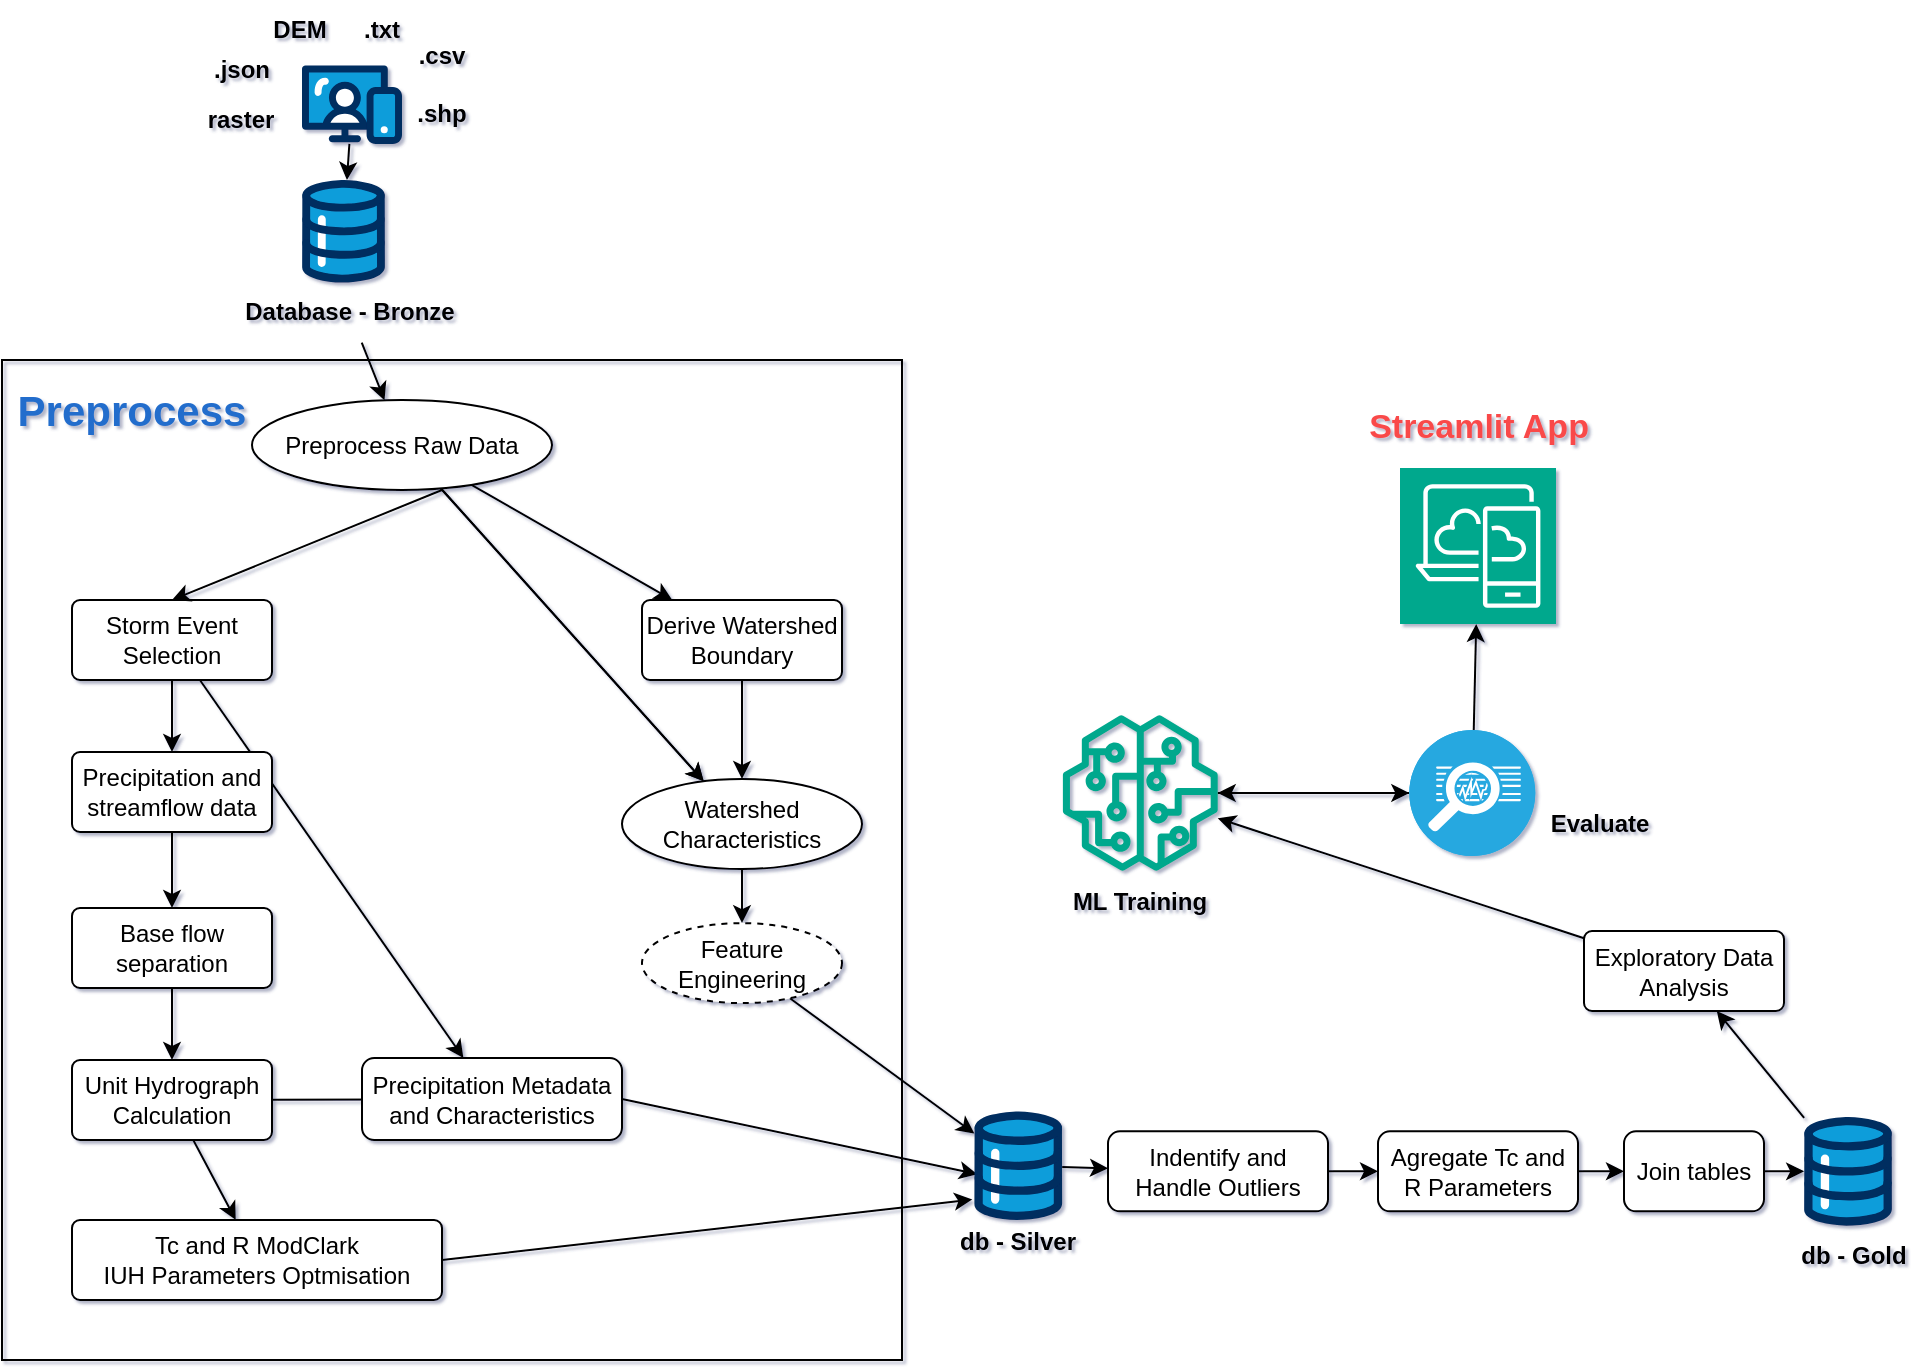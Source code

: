 <mxfile>
    <diagram id="ES8MSo4Vt6nz7GkOMkTw" name="Page-1">
        <mxGraphModel dx="1386" dy="802" grid="0" gridSize="10" guides="1" tooltips="1" connect="1" arrows="1" fold="1" page="1" pageScale="1" pageWidth="965" pageHeight="709" background="#ffffff" math="0" shadow="1">
            <root>
                <mxCell id="0"/>
                <mxCell id="1" parent="0"/>
                <mxCell id="117" value="" style="rounded=0;whiteSpace=wrap;html=1;fillColor=none;fontColor=light-dark(#246dcd, #ededed);" parent="1" vertex="1">
                    <mxGeometry y="180" width="450" height="500" as="geometry"/>
                </mxCell>
                <mxCell id="7" value="DEM" style="text;html=1;align=center;verticalAlign=middle;whiteSpace=wrap;rounded=0;fontStyle=1" parent="1" vertex="1">
                    <mxGeometry x="118.7" width="60" height="30" as="geometry"/>
                </mxCell>
                <mxCell id="9" value=".txt" style="text;html=1;align=center;verticalAlign=middle;whiteSpace=wrap;rounded=0;fontStyle=1" parent="1" vertex="1">
                    <mxGeometry x="160" width="60" height="30" as="geometry"/>
                </mxCell>
                <mxCell id="12" value=".csv" style="text;html=1;align=center;verticalAlign=middle;whiteSpace=wrap;rounded=0;fontStyle=1" parent="1" vertex="1">
                    <mxGeometry x="190" y="10" width="60" height="35" as="geometry"/>
                </mxCell>
                <mxCell id="19" value=".json" style="text;html=1;align=center;verticalAlign=middle;whiteSpace=wrap;rounded=0;fontStyle=1" parent="1" vertex="1">
                    <mxGeometry x="90" y="20" width="60" height="30" as="geometry"/>
                </mxCell>
                <mxCell id="21" value=".shp" style="text;html=1;align=center;verticalAlign=middle;whiteSpace=wrap;rounded=0;fontStyle=1" parent="1" vertex="1">
                    <mxGeometry x="190" y="42.1" width="60" height="30" as="geometry"/>
                </mxCell>
                <mxCell id="205" value="" style="edgeStyle=none;html=1;" parent="1" source="91" target="198" edge="1">
                    <mxGeometry relative="1" as="geometry"/>
                </mxCell>
                <mxCell id="91" value="" style="sketch=0;outlineConnect=0;fontColor=#232F3E;gradientColor=none;fillColor=#01A88D;strokeColor=none;dashed=0;verticalLabelPosition=bottom;verticalAlign=top;align=center;html=1;fontSize=12;fontStyle=0;aspect=fixed;pointerEvents=1;shape=mxgraph.aws4.sagemaker_model;" parent="1" vertex="1">
                    <mxGeometry x="530.15" y="357.5" width="78" height="78" as="geometry"/>
                </mxCell>
                <mxCell id="279" value="" style="edgeStyle=none;html=1;" parent="1" source="109" target="91" edge="1">
                    <mxGeometry relative="1" as="geometry"/>
                </mxCell>
                <mxCell id="109" value="Exploratory Data Analysis" style="rounded=1;arcSize=10;whiteSpace=wrap;html=1;align=center;" parent="1" vertex="1">
                    <mxGeometry x="791" y="465.5" width="100" height="40" as="geometry"/>
                </mxCell>
                <mxCell id="113" value="ML Training" style="text;html=1;align=center;verticalAlign=middle;whiteSpace=wrap;rounded=0;fontStyle=1" parent="1" vertex="1">
                    <mxGeometry x="520.3" y="435.5" width="97.7" height="30" as="geometry"/>
                </mxCell>
                <mxCell id="253" value="" style="edgeStyle=none;html=1;" parent="1" source="86" target="252" edge="1">
                    <mxGeometry relative="1" as="geometry"/>
                </mxCell>
                <mxCell id="256" value="" style="edgeStyle=none;html=1;" parent="1" source="86" target="255" edge="1">
                    <mxGeometry relative="1" as="geometry"/>
                </mxCell>
                <mxCell id="86" value="Storm Event Selection" style="rounded=1;arcSize=10;whiteSpace=wrap;html=1;align=center;" parent="1" vertex="1">
                    <mxGeometry x="35" y="300" width="100" height="40" as="geometry"/>
                </mxCell>
                <mxCell id="144" value="" style="edgeStyle=none;html=1;" parent="1" source="114" target="143" edge="1">
                    <mxGeometry relative="1" as="geometry"/>
                </mxCell>
                <mxCell id="264" value="" style="edgeStyle=none;html=1;" parent="1" source="114" edge="1">
                    <mxGeometry relative="1" as="geometry">
                        <mxPoint x="200" y="549.681" as="targetPoint"/>
                    </mxGeometry>
                </mxCell>
                <mxCell id="114" value="Unit Hydrograph Calculation" style="rounded=1;arcSize=10;whiteSpace=wrap;html=1;align=center;" parent="1" vertex="1">
                    <mxGeometry x="35" y="530" width="100" height="40" as="geometry"/>
                </mxCell>
                <mxCell id="150" style="edgeStyle=none;html=1;exitX=0.5;exitY=1;exitDx=0;exitDy=0;entryX=0.5;entryY=0;entryDx=0;entryDy=0;" parent="1" target="86" edge="1">
                    <mxGeometry relative="1" as="geometry">
                        <mxPoint x="220" y="245" as="sourcePoint"/>
                    </mxGeometry>
                </mxCell>
                <mxCell id="227" value="" style="edgeStyle=none;html=1;" parent="1" source="118" target="162" edge="1">
                    <mxGeometry relative="1" as="geometry"/>
                </mxCell>
                <mxCell id="228" value="" style="edgeStyle=none;html=1;" parent="1" source="118" target="162" edge="1">
                    <mxGeometry relative="1" as="geometry"/>
                </mxCell>
                <mxCell id="259" value="" style="edgeStyle=none;html=1;" parent="1" source="118" target="139" edge="1">
                    <mxGeometry relative="1" as="geometry"/>
                </mxCell>
                <mxCell id="118" value="Preprocess Raw Data" style="ellipse;whiteSpace=wrap;html=1;" parent="1" vertex="1">
                    <mxGeometry x="125" y="200" width="150" height="45" as="geometry"/>
                </mxCell>
                <mxCell id="131" value="Preprocess" style="text;html=1;align=center;verticalAlign=middle;whiteSpace=wrap;rounded=0;fontStyle=1;fontColor=light-dark(#246dcc, #ededed);horizontal=1;fontSize=21;" parent="1" vertex="1">
                    <mxGeometry x="25" y="190" width="80" height="30" as="geometry"/>
                </mxCell>
                <mxCell id="163" value="" style="edgeStyle=none;html=1;" parent="1" source="139" target="162" edge="1">
                    <mxGeometry relative="1" as="geometry"/>
                </mxCell>
                <mxCell id="139" value="Derive Watershed Boundary" style="rounded=1;arcSize=10;whiteSpace=wrap;html=1;align=center;" parent="1" vertex="1">
                    <mxGeometry x="320" y="300" width="100" height="40" as="geometry"/>
                </mxCell>
                <mxCell id="160" value="raster" style="text;html=1;align=center;verticalAlign=middle;whiteSpace=wrap;rounded=0;fontStyle=1" parent="1" vertex="1">
                    <mxGeometry x="100.42" y="45" width="39.15" height="30" as="geometry"/>
                </mxCell>
                <mxCell id="164" value="" style="edgeStyle=none;html=1;" parent="1" source="162" target="84" edge="1">
                    <mxGeometry relative="1" as="geometry"/>
                </mxCell>
                <mxCell id="162" value="Watershed Characteristics" style="ellipse;whiteSpace=wrap;html=1;" parent="1" vertex="1">
                    <mxGeometry x="310" y="389.5" width="120" height="45" as="geometry"/>
                </mxCell>
                <mxCell id="203" value="" style="edgeStyle=none;html=1;" parent="1" source="198" target="91" edge="1">
                    <mxGeometry relative="1" as="geometry"/>
                </mxCell>
                <mxCell id="219" value="" style="edgeStyle=none;html=1;" parent="1" source="198" target="218" edge="1">
                    <mxGeometry relative="1" as="geometry"/>
                </mxCell>
                <mxCell id="198" value="" style="fillColor=#28A8E0;verticalLabelPosition=bottom;sketch=0;html=1;strokeColor=#ffffff;verticalAlign=top;align=center;points=[[0.145,0.145,0],[0.5,0,0],[0.855,0.145,0],[1,0.5,0],[0.855,0.855,0],[0.5,1,0],[0.145,0.855,0],[0,0.5,0]];pointerEvents=1;shape=mxgraph.cisco_safe.compositeIcon;bgIcon=ellipse;resIcon=mxgraph.cisco_safe.capability.flow_analytics;" parent="1" vertex="1">
                    <mxGeometry x="703.65" y="365" width="63" height="63" as="geometry"/>
                </mxCell>
                <mxCell id="206" value="Evaluate" style="text;html=1;align=center;verticalAlign=middle;whiteSpace=wrap;rounded=0;fontStyle=1" parent="1" vertex="1">
                    <mxGeometry x="750.0" y="397" width="97.7" height="30" as="geometry"/>
                </mxCell>
                <mxCell id="215" value="" style="edgeStyle=none;html=1;" parent="1" source="207" target="213" edge="1">
                    <mxGeometry relative="1" as="geometry"/>
                </mxCell>
                <mxCell id="207" value="" style="verticalLabelPosition=bottom;aspect=fixed;html=1;shape=mxgraph.salesforce.web;" parent="1" vertex="1">
                    <mxGeometry x="150" y="32.6" width="50" height="39.5" as="geometry"/>
                </mxCell>
                <mxCell id="216" value="" style="edgeStyle=none;html=1;" parent="1" source="212" target="118" edge="1">
                    <mxGeometry relative="1" as="geometry"/>
                </mxCell>
                <mxCell id="217" value="" style="group" parent="1" vertex="1" connectable="0">
                    <mxGeometry x="118.7" y="90" width="110" height="81.27" as="geometry"/>
                </mxCell>
                <mxCell id="212" value="Database - Bronze" style="text;html=1;align=center;verticalAlign=middle;whiteSpace=wrap;rounded=0;fontStyle=1" parent="217" vertex="1">
                    <mxGeometry y="50" width="110" height="31.27" as="geometry"/>
                </mxCell>
                <mxCell id="213" value="" style="verticalLabelPosition=bottom;aspect=fixed;html=1;shape=mxgraph.salesforce.data;fillColor=#2B80FF;fontColor=#333333;strokeColor=#666666;" parent="217" vertex="1">
                    <mxGeometry x="31.3" width="41.53" height="51.27" as="geometry"/>
                </mxCell>
                <mxCell id="218" value="" style="sketch=0;points=[[0,0,0],[0.25,0,0],[0.5,0,0],[0.75,0,0],[1,0,0],[0,1,0],[0.25,1,0],[0.5,1,0],[0.75,1,0],[1,1,0],[0,0.25,0],[0,0.5,0],[0,0.75,0],[1,0.25,0],[1,0.5,0],[1,0.75,0]];outlineConnect=0;fontColor=#232F3E;fillColor=#01A88D;strokeColor=#ffffff;dashed=0;verticalLabelPosition=bottom;verticalAlign=top;align=center;html=1;fontSize=12;fontStyle=0;aspect=fixed;shape=mxgraph.aws4.resourceIcon;resIcon=mxgraph.aws4.desktop_and_app_streaming;" parent="1" vertex="1">
                    <mxGeometry x="699" y="234" width="78" height="78" as="geometry"/>
                </mxCell>
                <mxCell id="224" value="" style="edgeStyle=none;html=1;" parent="1" source="223" target="109" edge="1">
                    <mxGeometry relative="1" as="geometry"/>
                </mxCell>
                <mxCell id="246" value="Streamlit App" style="text;strokeColor=none;fillColor=none;html=1;fontSize=17;fontStyle=1;verticalAlign=middle;align=center;fontColor=light-dark(#f94a49, #ededed);" parent="1" vertex="1">
                    <mxGeometry x="658" y="194" width="160" height="40" as="geometry"/>
                </mxCell>
                <mxCell id="251" style="edgeStyle=none;html=1;exitX=0.5;exitY=1;exitDx=0;exitDy=0;" parent="1" source="248" target="114" edge="1">
                    <mxGeometry relative="1" as="geometry"/>
                </mxCell>
                <mxCell id="248" value="Base flow separation" style="rounded=1;arcSize=10;whiteSpace=wrap;html=1;align=center;" parent="1" vertex="1">
                    <mxGeometry x="35" y="454" width="100" height="40" as="geometry"/>
                </mxCell>
                <mxCell id="266" style="edgeStyle=none;html=1;exitX=1;exitY=0.5;exitDx=0;exitDy=0;entryX=0.033;entryY=0.577;entryDx=0;entryDy=0;entryPerimeter=0;" parent="1" source="252" target="179" edge="1">
                    <mxGeometry relative="1" as="geometry">
                        <mxPoint x="580" y="460" as="targetPoint"/>
                    </mxGeometry>
                </mxCell>
                <mxCell id="252" value="Precipitation Metadata and Characteristics" style="rounded=1;arcSize=15;whiteSpace=wrap;html=1;align=center;" parent="1" vertex="1">
                    <mxGeometry x="180" y="529" width="130" height="41" as="geometry"/>
                </mxCell>
                <mxCell id="258" value="" style="edgeStyle=none;html=1;" parent="1" source="255" target="248" edge="1">
                    <mxGeometry relative="1" as="geometry"/>
                </mxCell>
                <mxCell id="255" value="Precipitation and streamflow data" style="rounded=1;arcSize=10;whiteSpace=wrap;html=1;align=center;" parent="1" vertex="1">
                    <mxGeometry x="35" y="376" width="100" height="40" as="geometry"/>
                </mxCell>
                <mxCell id="269" value="" style="edgeStyle=none;html=1;" parent="1" source="84" target="179" edge="1">
                    <mxGeometry relative="1" as="geometry"/>
                </mxCell>
                <mxCell id="84" value="Feature Engineering" style="ellipse;whiteSpace=wrap;html=1;align=center;dashed=1;" parent="1" vertex="1">
                    <mxGeometry x="320" y="461.56" width="100" height="40" as="geometry"/>
                </mxCell>
                <mxCell id="143" value="&lt;span style=&quot;color: rgb(0, 0, 0);&quot;&gt;Tc and R&amp;nbsp;&lt;span style=&quot;color: rgb(0, 0, 0);&quot;&gt;ModClark IUH&amp;nbsp;&lt;/span&gt;Parameters Optmisation&lt;/span&gt;" style="rounded=1;arcSize=10;whiteSpace=wrap;html=1;align=center;" parent="1" vertex="1">
                    <mxGeometry x="35" y="610" width="185" height="40" as="geometry"/>
                </mxCell>
                <mxCell id="268" style="edgeStyle=none;html=1;exitX=1;exitY=0.5;exitDx=0;exitDy=0;entryX=-0.024;entryY=0.81;entryDx=0;entryDy=0;entryPerimeter=0;" parent="1" source="143" target="179" edge="1">
                    <mxGeometry relative="1" as="geometry"/>
                </mxCell>
                <mxCell id="274" value="" style="edgeStyle=none;html=1;" parent="1" source="158" target="273" edge="1">
                    <mxGeometry relative="1" as="geometry"/>
                </mxCell>
                <mxCell id="158" value="&lt;span style=&quot;color: rgb(0, 0, 0);&quot;&gt;Agregate Tc and R Parameters&lt;/span&gt;" style="rounded=1;whiteSpace=wrap;html=1;" parent="1" vertex="1">
                    <mxGeometry x="688" y="565.68" width="100" height="40" as="geometry"/>
                </mxCell>
                <mxCell id="223" value="" style="verticalLabelPosition=bottom;aspect=fixed;html=1;shape=mxgraph.salesforce.data;fillColor=#2B80FF;fontColor=#333333;strokeColor=#666666;" parent="1" vertex="1">
                    <mxGeometry x="901.002" y="558.5" width="44.025" height="54.352" as="geometry"/>
                </mxCell>
                <mxCell id="280" value="" style="edgeStyle=none;html=1;" parent="1" source="238" target="158" edge="1">
                    <mxGeometry relative="1" as="geometry"/>
                </mxCell>
                <mxCell id="238" value="&lt;span style=&quot;color: rgb(0, 0, 0);&quot;&gt;Indentify and Handle Outliers&lt;/span&gt;" style="rounded=1;whiteSpace=wrap;html=1;" parent="1" vertex="1">
                    <mxGeometry x="553" y="565.68" width="110" height="40" as="geometry"/>
                </mxCell>
                <mxCell id="240" value="" style="edgeStyle=none;html=1;" parent="1" source="179" target="238" edge="1">
                    <mxGeometry relative="1" as="geometry"/>
                </mxCell>
                <mxCell id="173" value="db - Silver" style="text;html=1;align=center;verticalAlign=middle;whiteSpace=wrap;rounded=0;fontStyle=1" parent="1" vertex="1">
                    <mxGeometry x="453.13" y="605.68" width="110" height="30" as="geometry"/>
                </mxCell>
                <mxCell id="179" value="" style="verticalLabelPosition=bottom;aspect=fixed;html=1;shape=mxgraph.salesforce.data;fillColor=#2B80FF;fontColor=#333333;strokeColor=#666666;" parent="1" vertex="1">
                    <mxGeometry x="486.122" y="555.71" width="44.025" height="54.352" as="geometry"/>
                </mxCell>
                <mxCell id="275" value="" style="edgeStyle=none;html=1;" parent="1" source="273" target="223" edge="1">
                    <mxGeometry relative="1" as="geometry"/>
                </mxCell>
                <mxCell id="273" value="&lt;span style=&quot;color: rgb(0, 0, 0);&quot;&gt;Join tables&lt;/span&gt;" style="rounded=1;whiteSpace=wrap;html=1;" parent="1" vertex="1">
                    <mxGeometry x="811" y="565.68" width="70" height="40" as="geometry"/>
                </mxCell>
                <mxCell id="281" value="db - Gold" style="text;html=1;align=center;verticalAlign=middle;whiteSpace=wrap;rounded=0;fontStyle=1" parent="1" vertex="1">
                    <mxGeometry x="893" y="612.85" width="65.97" height="30" as="geometry"/>
                </mxCell>
            </root>
        </mxGraphModel>
    </diagram>
</mxfile>